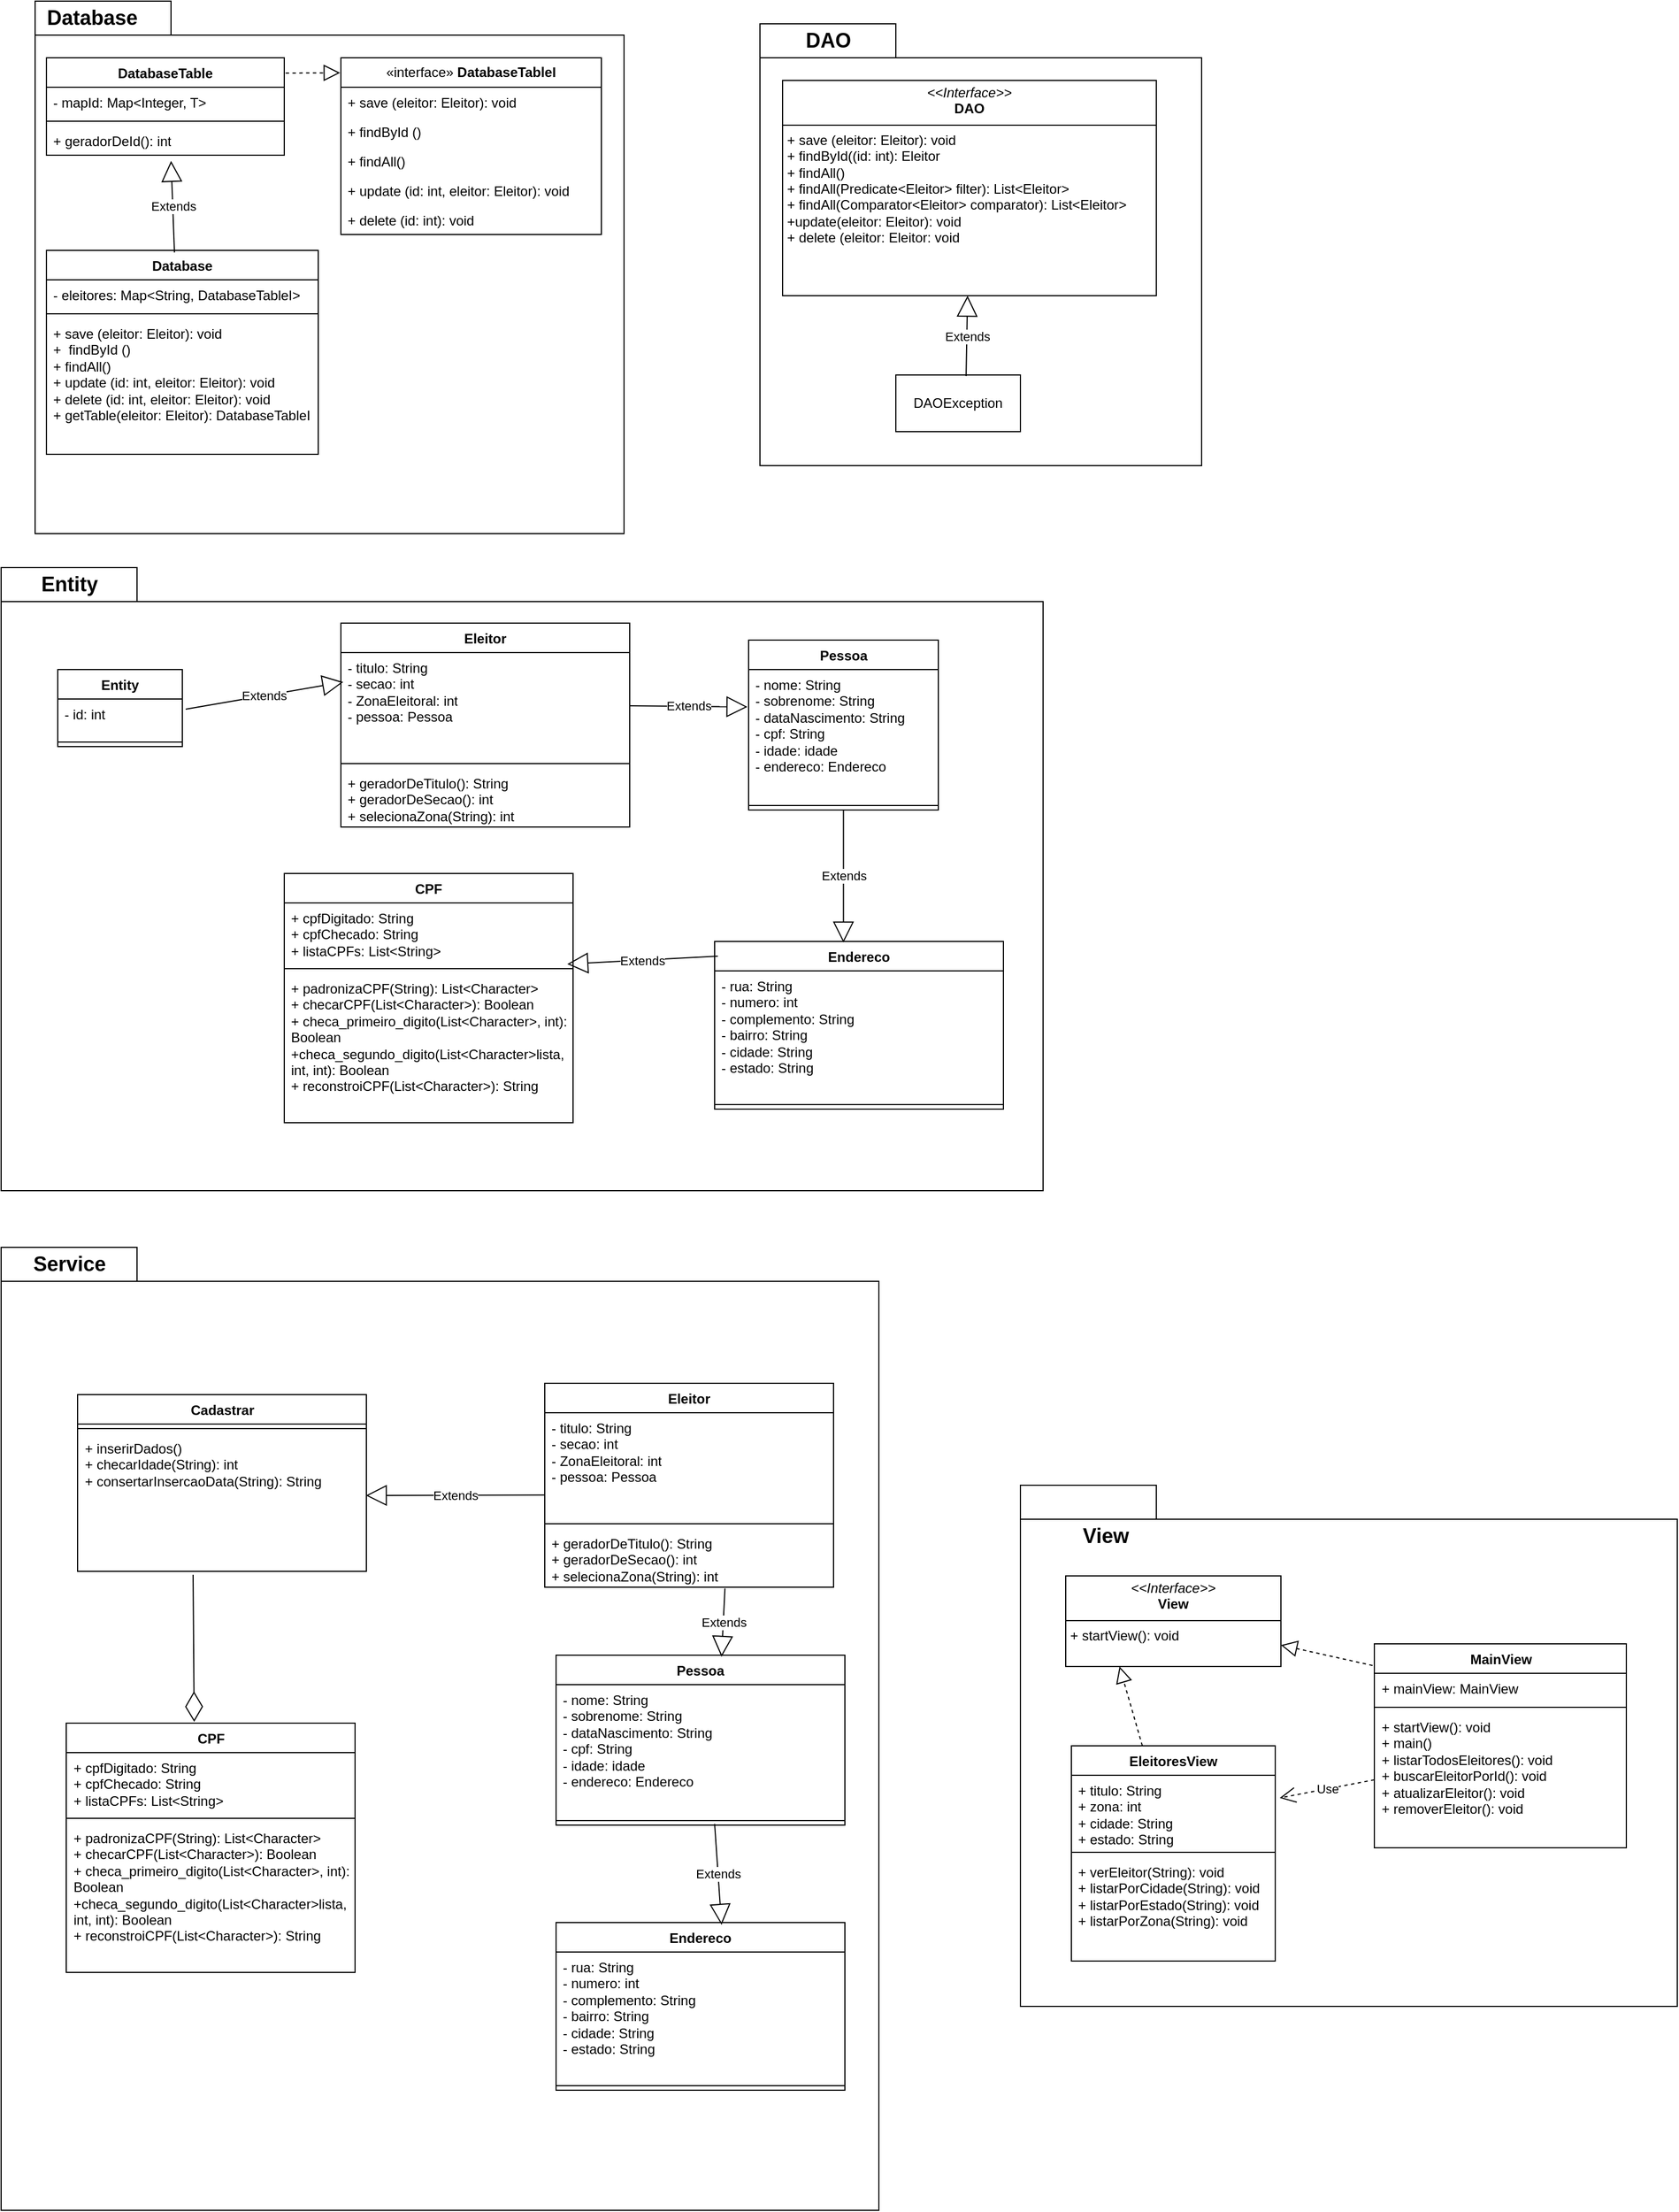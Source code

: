 <mxfile version="24.4.13" type="github">
  <diagram name="Page-1" id="c4acf3e9-155e-7222-9cf6-157b1a14988f">
    <mxGraphModel dx="1034" dy="736" grid="1" gridSize="10" guides="1" tooltips="1" connect="1" arrows="1" fold="1" page="1" pageScale="1" pageWidth="850" pageHeight="1100" background="none" math="0" shadow="0">
      <root>
        <mxCell id="0" />
        <mxCell id="1" parent="0" />
        <mxCell id="8PE0f_rZOpsU0MAKz3tB-1" value="" style="shape=folder;fontStyle=1;spacingTop=10;tabWidth=120;tabHeight=30;tabPosition=left;html=1;whiteSpace=wrap;" parent="1" vertex="1">
          <mxGeometry x="30" y="550" width="920" height="550" as="geometry" />
        </mxCell>
        <mxCell id="8PE0f_rZOpsU0MAKz3tB-5" value="Entity" style="text;align=center;fontStyle=1;verticalAlign=middle;spacingLeft=3;spacingRight=3;strokeColor=none;rotatable=0;points=[[0,0.5],[1,0.5]];portConstraint=eastwest;html=1;fontSize=18;" parent="1" vertex="1">
          <mxGeometry x="30" y="550" width="120" height="30" as="geometry" />
        </mxCell>
        <mxCell id="8PE0f_rZOpsU0MAKz3tB-10" value="Entity" style="swimlane;fontStyle=1;align=center;verticalAlign=top;childLayout=stackLayout;horizontal=1;startSize=26;horizontalStack=0;resizeParent=1;resizeParentMax=0;resizeLast=0;collapsible=1;marginBottom=0;whiteSpace=wrap;html=1;" parent="1" vertex="1">
          <mxGeometry x="80" y="640" width="110" height="68" as="geometry">
            <mxRectangle x="50" y="70" width="70" height="30" as="alternateBounds" />
          </mxGeometry>
        </mxCell>
        <mxCell id="8PE0f_rZOpsU0MAKz3tB-11" value="&lt;div&gt;- id: int&lt;/div&gt;" style="text;strokeColor=none;fillColor=none;align=left;verticalAlign=top;spacingLeft=4;spacingRight=4;overflow=hidden;rotatable=0;points=[[0,0.5],[1,0.5]];portConstraint=eastwest;whiteSpace=wrap;html=1;" parent="8PE0f_rZOpsU0MAKz3tB-10" vertex="1">
          <mxGeometry y="26" width="110" height="34" as="geometry" />
        </mxCell>
        <mxCell id="8PE0f_rZOpsU0MAKz3tB-12" value="" style="line;strokeWidth=1;fillColor=none;align=left;verticalAlign=middle;spacingTop=-1;spacingLeft=3;spacingRight=3;rotatable=0;labelPosition=right;points=[];portConstraint=eastwest;strokeColor=inherit;" parent="8PE0f_rZOpsU0MAKz3tB-10" vertex="1">
          <mxGeometry y="60" width="110" height="8" as="geometry" />
        </mxCell>
        <mxCell id="8PE0f_rZOpsU0MAKz3tB-34" style="edgeStyle=orthogonalEdgeStyle;rounded=0;orthogonalLoop=1;jettySize=auto;html=1;exitX=1;exitY=0.5;exitDx=0;exitDy=0;" parent="8PE0f_rZOpsU0MAKz3tB-10" source="8PE0f_rZOpsU0MAKz3tB-11" target="8PE0f_rZOpsU0MAKz3tB-11" edge="1">
          <mxGeometry relative="1" as="geometry" />
        </mxCell>
        <mxCell id="8PE0f_rZOpsU0MAKz3tB-37" value="" style="shape=folder;fontStyle=1;spacingTop=10;tabWidth=120;tabHeight=30;tabPosition=left;html=1;whiteSpace=wrap;" parent="1" vertex="1">
          <mxGeometry x="60" y="50" width="520" height="470" as="geometry" />
        </mxCell>
        <mxCell id="8PE0f_rZOpsU0MAKz3tB-38" value="Database" style="text;align=center;fontStyle=1;verticalAlign=middle;spacingLeft=3;spacingRight=3;strokeColor=none;rotatable=0;points=[[0,0.5],[1,0.5]];portConstraint=eastwest;html=1;fontSize=18;" parent="1" vertex="1">
          <mxGeometry x="50" y="50" width="120" height="30" as="geometry" />
        </mxCell>
        <mxCell id="8PE0f_rZOpsU0MAKz3tB-48" value="«interface»&amp;nbsp;&lt;b&gt;DatabaseTableI&lt;/b&gt;" style="swimlane;fontStyle=0;childLayout=stackLayout;horizontal=1;startSize=26;fillColor=none;horizontalStack=0;resizeParent=1;resizeParentMax=0;resizeLast=0;collapsible=1;marginBottom=0;whiteSpace=wrap;html=1;" parent="1" vertex="1">
          <mxGeometry x="330" y="100" width="230" height="156" as="geometry" />
        </mxCell>
        <mxCell id="8PE0f_rZOpsU0MAKz3tB-49" value="+ save (eleitor: Eleitor): void&amp;nbsp;" style="text;strokeColor=none;fillColor=none;align=left;verticalAlign=top;spacingLeft=4;spacingRight=4;overflow=hidden;rotatable=0;points=[[0,0.5],[1,0.5]];portConstraint=eastwest;whiteSpace=wrap;html=1;" parent="8PE0f_rZOpsU0MAKz3tB-48" vertex="1">
          <mxGeometry y="26" width="230" height="26" as="geometry" />
        </mxCell>
        <mxCell id="8PE0f_rZOpsU0MAKz3tB-50" value="+ findById ()" style="text;strokeColor=none;fillColor=none;align=left;verticalAlign=top;spacingLeft=4;spacingRight=4;overflow=hidden;rotatable=0;points=[[0,0.5],[1,0.5]];portConstraint=eastwest;whiteSpace=wrap;html=1;" parent="8PE0f_rZOpsU0MAKz3tB-48" vertex="1">
          <mxGeometry y="52" width="230" height="26" as="geometry" />
        </mxCell>
        <mxCell id="8PE0f_rZOpsU0MAKz3tB-51" value="+ findAll()" style="text;strokeColor=none;fillColor=none;align=left;verticalAlign=top;spacingLeft=4;spacingRight=4;overflow=hidden;rotatable=0;points=[[0,0.5],[1,0.5]];portConstraint=eastwest;whiteSpace=wrap;html=1;" parent="8PE0f_rZOpsU0MAKz3tB-48" vertex="1">
          <mxGeometry y="78" width="230" height="26" as="geometry" />
        </mxCell>
        <mxCell id="8PE0f_rZOpsU0MAKz3tB-52" value="+ update (id: int, eleitor: Eleitor): void" style="text;strokeColor=none;fillColor=none;align=left;verticalAlign=top;spacingLeft=4;spacingRight=4;overflow=hidden;rotatable=0;points=[[0,0.5],[1,0.5]];portConstraint=eastwest;whiteSpace=wrap;html=1;" parent="8PE0f_rZOpsU0MAKz3tB-48" vertex="1">
          <mxGeometry y="104" width="230" height="26" as="geometry" />
        </mxCell>
        <mxCell id="8PE0f_rZOpsU0MAKz3tB-53" value="+ delete (id: int): void" style="text;strokeColor=none;fillColor=none;align=left;verticalAlign=top;spacingLeft=4;spacingRight=4;overflow=hidden;rotatable=0;points=[[0,0.5],[1,0.5]];portConstraint=eastwest;whiteSpace=wrap;html=1;" parent="8PE0f_rZOpsU0MAKz3tB-48" vertex="1">
          <mxGeometry y="130" width="230" height="26" as="geometry" />
        </mxCell>
        <mxCell id="xp5hAYhYeYCrnmnaeZw4-1" value="DatabaseTable" style="swimlane;fontStyle=1;align=center;verticalAlign=top;childLayout=stackLayout;horizontal=1;startSize=26;horizontalStack=0;resizeParent=1;resizeParentMax=0;resizeLast=0;collapsible=1;marginBottom=0;whiteSpace=wrap;html=1;" parent="1" vertex="1">
          <mxGeometry x="70" y="100" width="210" height="86" as="geometry" />
        </mxCell>
        <mxCell id="xp5hAYhYeYCrnmnaeZw4-2" value="- mapId: Map&amp;lt;Integer, T&amp;gt;" style="text;strokeColor=none;fillColor=none;align=left;verticalAlign=top;spacingLeft=4;spacingRight=4;overflow=hidden;rotatable=0;points=[[0,0.5],[1,0.5]];portConstraint=eastwest;whiteSpace=wrap;html=1;" parent="xp5hAYhYeYCrnmnaeZw4-1" vertex="1">
          <mxGeometry y="26" width="210" height="26" as="geometry" />
        </mxCell>
        <mxCell id="xp5hAYhYeYCrnmnaeZw4-3" value="" style="line;strokeWidth=1;fillColor=none;align=left;verticalAlign=middle;spacingTop=-1;spacingLeft=3;spacingRight=3;rotatable=0;labelPosition=right;points=[];portConstraint=eastwest;strokeColor=inherit;" parent="xp5hAYhYeYCrnmnaeZw4-1" vertex="1">
          <mxGeometry y="52" width="210" height="8" as="geometry" />
        </mxCell>
        <mxCell id="xp5hAYhYeYCrnmnaeZw4-4" value="+ geradorDeId(): int" style="text;strokeColor=none;fillColor=none;align=left;verticalAlign=top;spacingLeft=4;spacingRight=4;overflow=hidden;rotatable=0;points=[[0,0.5],[1,0.5]];portConstraint=eastwest;whiteSpace=wrap;html=1;" parent="xp5hAYhYeYCrnmnaeZw4-1" vertex="1">
          <mxGeometry y="60" width="210" height="26" as="geometry" />
        </mxCell>
        <mxCell id="xp5hAYhYeYCrnmnaeZw4-5" value="" style="endArrow=block;dashed=1;endFill=0;endSize=12;html=1;rounded=0;exitX=1.006;exitY=0.157;exitDx=0;exitDy=0;exitPerimeter=0;entryX=-0.003;entryY=0.085;entryDx=0;entryDy=0;entryPerimeter=0;" parent="1" source="xp5hAYhYeYCrnmnaeZw4-1" target="8PE0f_rZOpsU0MAKz3tB-48" edge="1">
          <mxGeometry width="160" relative="1" as="geometry">
            <mxPoint x="278" y="114" as="sourcePoint" />
            <mxPoint x="320" y="370" as="targetPoint" />
          </mxGeometry>
        </mxCell>
        <mxCell id="xp5hAYhYeYCrnmnaeZw4-10" value="Database" style="swimlane;fontStyle=1;align=center;verticalAlign=top;childLayout=stackLayout;horizontal=1;startSize=26;horizontalStack=0;resizeParent=1;resizeParentMax=0;resizeLast=0;collapsible=1;marginBottom=0;whiteSpace=wrap;html=1;" parent="1" vertex="1">
          <mxGeometry x="70" y="270" width="240" height="180" as="geometry" />
        </mxCell>
        <mxCell id="xp5hAYhYeYCrnmnaeZw4-11" value="- eleitores: Map&amp;lt;String, DatabaseTableI&amp;gt;" style="text;strokeColor=none;fillColor=none;align=left;verticalAlign=top;spacingLeft=4;spacingRight=4;overflow=hidden;rotatable=0;points=[[0,0.5],[1,0.5]];portConstraint=eastwest;whiteSpace=wrap;html=1;" parent="xp5hAYhYeYCrnmnaeZw4-10" vertex="1">
          <mxGeometry y="26" width="240" height="26" as="geometry" />
        </mxCell>
        <mxCell id="xp5hAYhYeYCrnmnaeZw4-12" value="" style="line;strokeWidth=1;fillColor=none;align=left;verticalAlign=middle;spacingTop=-1;spacingLeft=3;spacingRight=3;rotatable=0;labelPosition=right;points=[];portConstraint=eastwest;strokeColor=inherit;" parent="xp5hAYhYeYCrnmnaeZw4-10" vertex="1">
          <mxGeometry y="52" width="240" height="8" as="geometry" />
        </mxCell>
        <mxCell id="xp5hAYhYeYCrnmnaeZw4-13" value="+ save (eleitor: Eleitor): void&lt;div&gt;+&amp;nbsp;&lt;span style=&quot;background-color: initial;&quot;&gt;&amp;nbsp;findById ()&lt;/span&gt;&lt;/div&gt;&lt;div&gt;&lt;span style=&quot;background-color: initial;&quot;&gt;+ findAll()&lt;/span&gt;&lt;br&gt;&lt;/div&gt;&lt;div&gt;&lt;span style=&quot;background-color: initial;&quot;&gt;+ update &lt;/span&gt;&lt;span style=&quot;background-color: initial;&quot;&gt;(id: int, eleitor: Eleitor): void&lt;/span&gt;&lt;br&gt;&lt;/div&gt;&lt;div&gt;&lt;span style=&quot;background-color: initial;&quot;&gt;+&lt;/span&gt;&lt;span style=&quot;background-color: initial;&quot;&gt;&amp;nbsp;delete (&lt;/span&gt;&lt;span style=&quot;background-color: initial;&quot;&gt;id: int, eleitor: Eleitor&lt;/span&gt;&lt;span style=&quot;background-color: initial;&quot;&gt;): void&lt;/span&gt;&lt;br&gt;&lt;/div&gt;&lt;div&gt;&lt;span style=&quot;background-color: initial;&quot;&gt;+ getTable(eleitor: Eleitor): DatabaseTableI&lt;/span&gt;&lt;br&gt;&lt;/div&gt;" style="text;strokeColor=none;fillColor=none;align=left;verticalAlign=top;spacingLeft=4;spacingRight=4;overflow=hidden;rotatable=0;points=[[0,0.5],[1,0.5]];portConstraint=eastwest;whiteSpace=wrap;html=1;" parent="xp5hAYhYeYCrnmnaeZw4-10" vertex="1">
          <mxGeometry y="60" width="240" height="120" as="geometry" />
        </mxCell>
        <mxCell id="xp5hAYhYeYCrnmnaeZw4-15" value="Extends" style="endArrow=block;endSize=16;endFill=0;html=1;rounded=0;exitX=0.471;exitY=0.01;exitDx=0;exitDy=0;entryX=0.524;entryY=1.192;entryDx=0;entryDy=0;exitPerimeter=0;entryPerimeter=0;" parent="1" source="xp5hAYhYeYCrnmnaeZw4-10" target="xp5hAYhYeYCrnmnaeZw4-4" edge="1">
          <mxGeometry width="160" relative="1" as="geometry">
            <mxPoint x="189.5" y="258" as="sourcePoint" />
            <mxPoint x="189.5" y="186" as="targetPoint" />
          </mxGeometry>
        </mxCell>
        <mxCell id="xp5hAYhYeYCrnmnaeZw4-16" value="" style="shape=folder;fontStyle=1;spacingTop=10;tabWidth=120;tabHeight=30;tabPosition=left;html=1;whiteSpace=wrap;" parent="1" vertex="1">
          <mxGeometry x="700" y="70" width="390" height="390" as="geometry" />
        </mxCell>
        <mxCell id="xp5hAYhYeYCrnmnaeZw4-17" value="DAO" style="text;align=center;fontStyle=1;verticalAlign=middle;spacingLeft=3;spacingRight=3;strokeColor=none;rotatable=0;points=[[0,0.5],[1,0.5]];portConstraint=eastwest;html=1;fontSize=18;" parent="1" vertex="1">
          <mxGeometry x="700" y="70" width="120" height="30" as="geometry" />
        </mxCell>
        <mxCell id="xp5hAYhYeYCrnmnaeZw4-22" value="&lt;p style=&quot;margin:0px;margin-top:4px;text-align:center;&quot;&gt;&lt;i&gt;&amp;lt;&amp;lt;Interface&amp;gt;&amp;gt;&lt;/i&gt;&lt;br&gt;&lt;b&gt;DAO&lt;/b&gt;&lt;/p&gt;&lt;hr size=&quot;1&quot; style=&quot;border-style:solid;&quot;&gt;&lt;p style=&quot;margin:0px;margin-left:4px;&quot;&gt;+ save (eleitor: Eleitor): void&lt;/p&gt;&lt;p style=&quot;margin:0px;margin-left:4px;&quot;&gt;+ findById((id: int): Eleitor&lt;/p&gt;&lt;p style=&quot;margin:0px;margin-left:4px;&quot;&gt;&lt;span style=&quot;background-color: initial;&quot;&gt;+ findAll()&lt;/span&gt;&lt;br&gt;&lt;/p&gt;&lt;p style=&quot;margin:0px;margin-left:4px;&quot;&gt;&lt;span style=&quot;background-color: initial;&quot;&gt;+ findAll(Predicate&amp;lt;Eleitor&amp;gt; filter): List&amp;lt;Eleitor&amp;gt;&lt;/span&gt;&lt;/p&gt;&lt;p style=&quot;margin: 0px 0px 0px 4px;&quot;&gt;+ findAll(Comparator&amp;lt;Eleitor&amp;gt; comparator): List&amp;lt;Eleitor&amp;gt;&lt;br&gt;&lt;/p&gt;&lt;p style=&quot;margin: 0px 0px 0px 4px;&quot;&gt;&lt;span style=&quot;background-color: initial;&quot;&gt;+update(eleitor: Eleitor): void&lt;/span&gt;&lt;br&gt;&lt;/p&gt;&lt;p style=&quot;margin:0px;margin-left:4px;&quot;&gt;&lt;span style=&quot;background-color: initial;&quot;&gt;+ delete (eleitor: Eleitor: void&lt;/span&gt;&lt;br&gt;&lt;/p&gt;" style="verticalAlign=top;align=left;overflow=fill;html=1;whiteSpace=wrap;" parent="1" vertex="1">
          <mxGeometry x="720" y="120" width="330" height="190" as="geometry" />
        </mxCell>
        <mxCell id="xp5hAYhYeYCrnmnaeZw4-23" value="DAOException" style="html=1;whiteSpace=wrap;" parent="1" vertex="1">
          <mxGeometry x="820" y="380" width="110" height="50" as="geometry" />
        </mxCell>
        <mxCell id="xp5hAYhYeYCrnmnaeZw4-24" value="Extends" style="endArrow=block;endSize=16;endFill=0;html=1;rounded=0;exitX=0.564;exitY=0.02;exitDx=0;exitDy=0;exitPerimeter=0;" parent="1" source="xp5hAYhYeYCrnmnaeZw4-23" target="xp5hAYhYeYCrnmnaeZw4-22" edge="1">
          <mxGeometry width="160" relative="1" as="geometry">
            <mxPoint x="1020" y="290" as="sourcePoint" />
            <mxPoint x="1180" y="290" as="targetPoint" />
          </mxGeometry>
        </mxCell>
        <mxCell id="xp5hAYhYeYCrnmnaeZw4-25" value="" style="shape=folder;fontStyle=1;spacingTop=10;tabWidth=120;tabHeight=30;tabPosition=left;html=1;whiteSpace=wrap;" parent="1" vertex="1">
          <mxGeometry x="930" y="1360" width="580" height="460" as="geometry" />
        </mxCell>
        <mxCell id="xp5hAYhYeYCrnmnaeZw4-26" value="View" style="text;align=center;fontStyle=1;verticalAlign=middle;spacingLeft=3;spacingRight=3;strokeColor=none;rotatable=0;points=[[0,0.5],[1,0.5]];portConstraint=eastwest;html=1;fontSize=18;" parent="1" vertex="1">
          <mxGeometry x="945" y="1390" width="120" height="30" as="geometry" />
        </mxCell>
        <mxCell id="xp5hAYhYeYCrnmnaeZw4-30" value="&lt;p style=&quot;margin:0px;margin-top:4px;text-align:center;&quot;&gt;&lt;i&gt;&amp;lt;&amp;lt;Interface&amp;gt;&amp;gt;&lt;/i&gt;&lt;br&gt;&lt;b&gt;View&lt;/b&gt;&lt;/p&gt;&lt;hr size=&quot;1&quot; style=&quot;border-style:solid;&quot;&gt;&lt;p style=&quot;margin:0px;margin-left:4px;&quot;&gt;+ startView(): void&lt;br&gt;&lt;br&gt;&lt;/p&gt;" style="verticalAlign=top;align=left;overflow=fill;html=1;whiteSpace=wrap;" parent="1" vertex="1">
          <mxGeometry x="970" y="1440" width="190" height="80" as="geometry" />
        </mxCell>
        <mxCell id="xp5hAYhYeYCrnmnaeZw4-31" value="MainView" style="swimlane;fontStyle=1;align=center;verticalAlign=top;childLayout=stackLayout;horizontal=1;startSize=26;horizontalStack=0;resizeParent=1;resizeParentMax=0;resizeLast=0;collapsible=1;marginBottom=0;whiteSpace=wrap;html=1;" parent="1" vertex="1">
          <mxGeometry x="1242.5" y="1500" width="222.5" height="180" as="geometry" />
        </mxCell>
        <mxCell id="xp5hAYhYeYCrnmnaeZw4-32" value="+ mainView: MainView" style="text;strokeColor=none;fillColor=none;align=left;verticalAlign=top;spacingLeft=4;spacingRight=4;overflow=hidden;rotatable=0;points=[[0,0.5],[1,0.5]];portConstraint=eastwest;whiteSpace=wrap;html=1;" parent="xp5hAYhYeYCrnmnaeZw4-31" vertex="1">
          <mxGeometry y="26" width="222.5" height="26" as="geometry" />
        </mxCell>
        <mxCell id="xp5hAYhYeYCrnmnaeZw4-33" value="" style="line;strokeWidth=1;fillColor=none;align=left;verticalAlign=middle;spacingTop=-1;spacingLeft=3;spacingRight=3;rotatable=0;labelPosition=right;points=[];portConstraint=eastwest;strokeColor=inherit;" parent="xp5hAYhYeYCrnmnaeZw4-31" vertex="1">
          <mxGeometry y="52" width="222.5" height="8" as="geometry" />
        </mxCell>
        <mxCell id="xp5hAYhYeYCrnmnaeZw4-34" value="+ startView(): void&lt;div&gt;+ main()&lt;/div&gt;&lt;div&gt;+&amp;nbsp;listarTodosEleitores(): void&lt;/div&gt;&lt;div&gt;+&amp;nbsp;buscarEleitorPorId(): void&lt;/div&gt;&lt;div&gt;+&amp;nbsp;atualizarEleitor(): void&lt;/div&gt;&lt;div&gt;+&amp;nbsp;removerEleitor(): void&lt;/div&gt;&lt;div&gt;&lt;br&gt;&lt;/div&gt;" style="text;strokeColor=none;fillColor=none;align=left;verticalAlign=top;spacingLeft=4;spacingRight=4;overflow=hidden;rotatable=0;points=[[0,0.5],[1,0.5]];portConstraint=eastwest;whiteSpace=wrap;html=1;" parent="xp5hAYhYeYCrnmnaeZw4-31" vertex="1">
          <mxGeometry y="60" width="222.5" height="120" as="geometry" />
        </mxCell>
        <mxCell id="xp5hAYhYeYCrnmnaeZw4-35" value="" style="endArrow=block;dashed=1;endFill=0;endSize=12;html=1;rounded=0;exitX=-0.007;exitY=0.106;exitDx=0;exitDy=0;exitPerimeter=0;" parent="1" source="xp5hAYhYeYCrnmnaeZw4-31" target="xp5hAYhYeYCrnmnaeZw4-30" edge="1">
          <mxGeometry width="160" relative="1" as="geometry">
            <mxPoint x="1250" y="1610" as="sourcePoint" />
            <mxPoint x="1410" y="1610" as="targetPoint" />
          </mxGeometry>
        </mxCell>
        <mxCell id="xp5hAYhYeYCrnmnaeZw4-36" value="EleitoresView" style="swimlane;fontStyle=1;align=center;verticalAlign=top;childLayout=stackLayout;horizontal=1;startSize=26;horizontalStack=0;resizeParent=1;resizeParentMax=0;resizeLast=0;collapsible=1;marginBottom=0;whiteSpace=wrap;html=1;" parent="1" vertex="1">
          <mxGeometry x="975" y="1590" width="180" height="190" as="geometry" />
        </mxCell>
        <mxCell id="xp5hAYhYeYCrnmnaeZw4-37" value="&lt;div&gt;+ titulo: String&lt;/div&gt;+ zona: int&lt;div&gt;+ cidade: String&lt;/div&gt;&lt;div&gt;+ estado: String&lt;/div&gt;" style="text;strokeColor=none;fillColor=none;align=left;verticalAlign=top;spacingLeft=4;spacingRight=4;overflow=hidden;rotatable=0;points=[[0,0.5],[1,0.5]];portConstraint=eastwest;whiteSpace=wrap;html=1;" parent="xp5hAYhYeYCrnmnaeZw4-36" vertex="1">
          <mxGeometry y="26" width="180" height="64" as="geometry" />
        </mxCell>
        <mxCell id="xp5hAYhYeYCrnmnaeZw4-38" value="" style="line;strokeWidth=1;fillColor=none;align=left;verticalAlign=middle;spacingTop=-1;spacingLeft=3;spacingRight=3;rotatable=0;labelPosition=right;points=[];portConstraint=eastwest;strokeColor=inherit;" parent="xp5hAYhYeYCrnmnaeZw4-36" vertex="1">
          <mxGeometry y="90" width="180" height="8" as="geometry" />
        </mxCell>
        <mxCell id="xp5hAYhYeYCrnmnaeZw4-39" value="+ verEleitor(String): void&lt;div&gt;+ listarPorCidade&lt;span style=&quot;background-color: initial;&quot;&gt;(String): void&lt;/span&gt;&lt;/div&gt;&lt;div&gt;&lt;span style=&quot;background-color: initial;&quot;&gt;+ listarPorEstado&lt;/span&gt;&lt;span style=&quot;background-color: initial;&quot;&gt;(String): void&lt;/span&gt;&lt;/div&gt;&lt;div&gt;+ listarPorZona&lt;span style=&quot;background-color: initial;&quot;&gt;(String): void&lt;/span&gt;&lt;/div&gt;" style="text;strokeColor=none;fillColor=none;align=left;verticalAlign=top;spacingLeft=4;spacingRight=4;overflow=hidden;rotatable=0;points=[[0,0.5],[1,0.5]];portConstraint=eastwest;whiteSpace=wrap;html=1;" parent="xp5hAYhYeYCrnmnaeZw4-36" vertex="1">
          <mxGeometry y="98" width="180" height="92" as="geometry" />
        </mxCell>
        <mxCell id="xp5hAYhYeYCrnmnaeZw4-40" value="" style="endArrow=block;dashed=1;endFill=0;endSize=12;html=1;rounded=0;entryX=0.25;entryY=1;entryDx=0;entryDy=0;" parent="1" source="xp5hAYhYeYCrnmnaeZw4-36" target="xp5hAYhYeYCrnmnaeZw4-30" edge="1">
          <mxGeometry width="160" relative="1" as="geometry">
            <mxPoint x="1161" y="1577" as="sourcePoint" />
            <mxPoint x="1160" y="1530" as="targetPoint" />
          </mxGeometry>
        </mxCell>
        <mxCell id="T5ZtFqDNl6Q1SGfDSeOU-1" value="" style="shape=folder;fontStyle=1;spacingTop=10;tabWidth=120;tabHeight=30;tabPosition=left;html=1;whiteSpace=wrap;" parent="1" vertex="1">
          <mxGeometry x="30" y="1150" width="775" height="850" as="geometry" />
        </mxCell>
        <mxCell id="T5ZtFqDNl6Q1SGfDSeOU-2" value="Service" style="text;align=center;fontStyle=1;verticalAlign=middle;spacingLeft=3;spacingRight=3;strokeColor=none;rotatable=0;points=[[0,0.5],[1,0.5]];portConstraint=eastwest;html=1;fontSize=18;" parent="1" vertex="1">
          <mxGeometry x="30" y="1150" width="120" height="30" as="geometry" />
        </mxCell>
        <mxCell id="T5ZtFqDNl6Q1SGfDSeOU-4" value="CPF" style="swimlane;fontStyle=1;align=center;verticalAlign=top;childLayout=stackLayout;horizontal=1;startSize=26;horizontalStack=0;resizeParent=1;resizeParentMax=0;resizeLast=0;collapsible=1;marginBottom=0;whiteSpace=wrap;html=1;" parent="1" vertex="1">
          <mxGeometry x="87.5" y="1570" width="255" height="220" as="geometry" />
        </mxCell>
        <mxCell id="T5ZtFqDNl6Q1SGfDSeOU-5" value="+ cpfDigitado: String&lt;div&gt;+ cpfChecado: String&lt;/div&gt;&lt;div&gt;+ listaCPFs: List&amp;lt;String&amp;gt;&lt;/div&gt;" style="text;strokeColor=none;fillColor=none;align=left;verticalAlign=top;spacingLeft=4;spacingRight=4;overflow=hidden;rotatable=0;points=[[0,0.5],[1,0.5]];portConstraint=eastwest;whiteSpace=wrap;html=1;" parent="T5ZtFqDNl6Q1SGfDSeOU-4" vertex="1">
          <mxGeometry y="26" width="255" height="54" as="geometry" />
        </mxCell>
        <mxCell id="T5ZtFqDNl6Q1SGfDSeOU-6" value="" style="line;strokeWidth=1;fillColor=none;align=left;verticalAlign=middle;spacingTop=-1;spacingLeft=3;spacingRight=3;rotatable=0;labelPosition=right;points=[];portConstraint=eastwest;strokeColor=inherit;" parent="T5ZtFqDNl6Q1SGfDSeOU-4" vertex="1">
          <mxGeometry y="80" width="255" height="8" as="geometry" />
        </mxCell>
        <mxCell id="T5ZtFqDNl6Q1SGfDSeOU-7" value="+ padronizaCPF(String): List&amp;lt;Character&amp;gt;&lt;div&gt;+&amp;nbsp;checarCPF(List&amp;lt;Character&amp;gt;): Boolean&lt;br&gt;&lt;/div&gt;&lt;div&gt;+&amp;nbsp;checa_primeiro_digito(List&amp;lt;Character&amp;gt;, int): Boolean&lt;/div&gt;&lt;div&gt;+checa_segundo_digito(List&amp;lt;Character&amp;gt;lista, int, int): Boolean&lt;/div&gt;&lt;div&gt;+&amp;nbsp;reconstroiCPF(List&amp;lt;Character&amp;gt;): String&lt;/div&gt;&lt;div&gt;&lt;br&gt;&lt;/div&gt;" style="text;strokeColor=none;fillColor=none;align=left;verticalAlign=top;spacingLeft=4;spacingRight=4;overflow=hidden;rotatable=0;points=[[0,0.5],[1,0.5]];portConstraint=eastwest;whiteSpace=wrap;html=1;" parent="T5ZtFqDNl6Q1SGfDSeOU-4" vertex="1">
          <mxGeometry y="88" width="255" height="132" as="geometry" />
        </mxCell>
        <mxCell id="T5ZtFqDNl6Q1SGfDSeOU-18" value="Eleitor" style="swimlane;fontStyle=1;align=center;verticalAlign=top;childLayout=stackLayout;horizontal=1;startSize=26;horizontalStack=0;resizeParent=1;resizeParentMax=0;resizeLast=0;collapsible=1;marginBottom=0;whiteSpace=wrap;html=1;" parent="1" vertex="1">
          <mxGeometry x="510" y="1270" width="255" height="180" as="geometry" />
        </mxCell>
        <mxCell id="T5ZtFqDNl6Q1SGfDSeOU-19" value="- titulo: String&lt;div&gt;- secao: int&lt;div&gt;&lt;div&gt;- ZonaEleitoral: int&lt;br&gt;&lt;/div&gt;&lt;/div&gt;&lt;/div&gt;&lt;div&gt;- pessoa: Pessoa&lt;/div&gt;" style="text;strokeColor=none;fillColor=none;align=left;verticalAlign=top;spacingLeft=4;spacingRight=4;overflow=hidden;rotatable=0;points=[[0,0.5],[1,0.5]];portConstraint=eastwest;whiteSpace=wrap;html=1;" parent="T5ZtFqDNl6Q1SGfDSeOU-18" vertex="1">
          <mxGeometry y="26" width="255" height="94" as="geometry" />
        </mxCell>
        <mxCell id="T5ZtFqDNl6Q1SGfDSeOU-20" value="" style="line;strokeWidth=1;fillColor=none;align=left;verticalAlign=middle;spacingTop=-1;spacingLeft=3;spacingRight=3;rotatable=0;labelPosition=right;points=[];portConstraint=eastwest;strokeColor=inherit;" parent="T5ZtFqDNl6Q1SGfDSeOU-18" vertex="1">
          <mxGeometry y="120" width="255" height="8" as="geometry" />
        </mxCell>
        <mxCell id="T5ZtFqDNl6Q1SGfDSeOU-21" value="&lt;div&gt;+ geradorDeTitulo(): String&lt;/div&gt;&lt;div&gt;+&amp;nbsp;&lt;span style=&quot;background-color: initial;&quot;&gt;geradorDeSecao(): int&lt;/span&gt;&lt;/div&gt;&lt;div&gt;+ selecionaZona(String): int&lt;br&gt;&lt;/div&gt;" style="text;strokeColor=none;fillColor=none;align=left;verticalAlign=top;spacingLeft=4;spacingRight=4;overflow=hidden;rotatable=0;points=[[0,0.5],[1,0.5]];portConstraint=eastwest;whiteSpace=wrap;html=1;" parent="T5ZtFqDNl6Q1SGfDSeOU-18" vertex="1">
          <mxGeometry y="128" width="255" height="52" as="geometry" />
        </mxCell>
        <mxCell id="MIN8zGFxYryj7YsZTtFE-3" value="Use" style="endArrow=open;endSize=12;dashed=1;html=1;rounded=0;entryX=1.022;entryY=0.313;entryDx=0;entryDy=0;entryPerimeter=0;exitX=0;exitY=0.5;exitDx=0;exitDy=0;" parent="1" source="xp5hAYhYeYCrnmnaeZw4-34" target="xp5hAYhYeYCrnmnaeZw4-37" edge="1">
          <mxGeometry width="160" relative="1" as="geometry">
            <mxPoint x="1370" y="1750" as="sourcePoint" />
            <mxPoint x="1210" y="1750" as="targetPoint" />
          </mxGeometry>
        </mxCell>
        <mxCell id="MIN8zGFxYryj7YsZTtFE-11" value="Cadastrar" style="swimlane;fontStyle=1;align=center;verticalAlign=top;childLayout=stackLayout;horizontal=1;startSize=26;horizontalStack=0;resizeParent=1;resizeParentMax=0;resizeLast=0;collapsible=1;marginBottom=0;whiteSpace=wrap;html=1;" parent="1" vertex="1">
          <mxGeometry x="97.5" y="1280" width="255" height="156" as="geometry" />
        </mxCell>
        <mxCell id="MIN8zGFxYryj7YsZTtFE-13" value="" style="line;strokeWidth=1;fillColor=none;align=left;verticalAlign=middle;spacingTop=-1;spacingLeft=3;spacingRight=3;rotatable=0;labelPosition=right;points=[];portConstraint=eastwest;strokeColor=inherit;" parent="MIN8zGFxYryj7YsZTtFE-11" vertex="1">
          <mxGeometry y="26" width="255" height="8" as="geometry" />
        </mxCell>
        <mxCell id="MIN8zGFxYryj7YsZTtFE-14" value="&lt;div&gt;+ inserirDados()&lt;/div&gt;&lt;div&gt;+ checarIdade(String): int&lt;/div&gt;&lt;div&gt;+&amp;nbsp;consertarInsercaoData(String): String&lt;/div&gt;" style="text;strokeColor=none;fillColor=none;align=left;verticalAlign=top;spacingLeft=4;spacingRight=4;overflow=hidden;rotatable=0;points=[[0,0.5],[1,0.5]];portConstraint=eastwest;whiteSpace=wrap;html=1;" parent="MIN8zGFxYryj7YsZTtFE-11" vertex="1">
          <mxGeometry y="34" width="255" height="122" as="geometry" />
        </mxCell>
        <mxCell id="7X7O8OON5o2d0cyo7m7o-1" value="Endereco" style="swimlane;fontStyle=1;align=center;verticalAlign=top;childLayout=stackLayout;horizontal=1;startSize=26;horizontalStack=0;resizeParent=1;resizeParentMax=0;resizeLast=0;collapsible=1;marginBottom=0;whiteSpace=wrap;html=1;" parent="1" vertex="1">
          <mxGeometry x="520" y="1746" width="255" height="148" as="geometry" />
        </mxCell>
        <mxCell id="7X7O8OON5o2d0cyo7m7o-2" value="&lt;div&gt;- rua: String&lt;/div&gt;&lt;div&gt;- numero: int&lt;/div&gt;&lt;div&gt;- complemento: String&lt;/div&gt;&lt;div&gt;- bairro: String&lt;/div&gt;&lt;div&gt;- cidade: String&lt;/div&gt;&lt;div&gt;- estado: String&lt;/div&gt;" style="text;strokeColor=none;fillColor=none;align=left;verticalAlign=top;spacingLeft=4;spacingRight=4;overflow=hidden;rotatable=0;points=[[0,0.5],[1,0.5]];portConstraint=eastwest;whiteSpace=wrap;html=1;" parent="7X7O8OON5o2d0cyo7m7o-1" vertex="1">
          <mxGeometry y="26" width="255" height="114" as="geometry" />
        </mxCell>
        <mxCell id="7X7O8OON5o2d0cyo7m7o-3" value="" style="line;strokeWidth=1;fillColor=none;align=left;verticalAlign=middle;spacingTop=-1;spacingLeft=3;spacingRight=3;rotatable=0;labelPosition=right;points=[];portConstraint=eastwest;strokeColor=inherit;" parent="7X7O8OON5o2d0cyo7m7o-1" vertex="1">
          <mxGeometry y="140" width="255" height="8" as="geometry" />
        </mxCell>
        <mxCell id="7X7O8OON5o2d0cyo7m7o-7" value="" style="endArrow=diamondThin;endFill=0;endSize=24;html=1;rounded=0;exitX=0.4;exitY=1.025;exitDx=0;exitDy=0;entryX=0.443;entryY=-0.005;entryDx=0;entryDy=0;entryPerimeter=0;exitPerimeter=0;" parent="1" source="MIN8zGFxYryj7YsZTtFE-14" target="T5ZtFqDNl6Q1SGfDSeOU-4" edge="1">
          <mxGeometry width="160" relative="1" as="geometry">
            <mxPoint x="387.5" y="1343" as="sourcePoint" />
            <mxPoint x="389.5" y="1420" as="targetPoint" />
          </mxGeometry>
        </mxCell>
        <mxCell id="miAWMgVy_Lq7nR7-vXda-1" value="Pessoa" style="swimlane;fontStyle=1;align=center;verticalAlign=top;childLayout=stackLayout;horizontal=1;startSize=26;horizontalStack=0;resizeParent=1;resizeParentMax=0;resizeLast=0;collapsible=1;marginBottom=0;whiteSpace=wrap;html=1;" parent="1" vertex="1">
          <mxGeometry x="520" y="1510" width="255" height="150" as="geometry" />
        </mxCell>
        <mxCell id="miAWMgVy_Lq7nR7-vXda-2" value="&lt;div&gt;&lt;div&gt;- nome: String&lt;/div&gt;&lt;div&gt;- sobrenome: String&lt;/div&gt;&lt;div&gt;- dataNascimento: String&lt;/div&gt;&lt;div&gt;- cpf: String&lt;/div&gt;&lt;div&gt;- idade: idade&lt;/div&gt;&lt;div&gt;- endereco: Endereco&lt;/div&gt;&lt;/div&gt;" style="text;strokeColor=none;fillColor=none;align=left;verticalAlign=top;spacingLeft=4;spacingRight=4;overflow=hidden;rotatable=0;points=[[0,0.5],[1,0.5]];portConstraint=eastwest;whiteSpace=wrap;html=1;" parent="miAWMgVy_Lq7nR7-vXda-1" vertex="1">
          <mxGeometry y="26" width="255" height="116" as="geometry" />
        </mxCell>
        <mxCell id="miAWMgVy_Lq7nR7-vXda-3" value="" style="line;strokeWidth=1;fillColor=none;align=left;verticalAlign=middle;spacingTop=-1;spacingLeft=3;spacingRight=3;rotatable=0;labelPosition=right;points=[];portConstraint=eastwest;strokeColor=inherit;" parent="miAWMgVy_Lq7nR7-vXda-1" vertex="1">
          <mxGeometry y="142" width="255" height="8" as="geometry" />
        </mxCell>
        <mxCell id="miAWMgVy_Lq7nR7-vXda-5" value="Extends" style="endArrow=block;endSize=16;endFill=0;html=1;rounded=0;entryX=0.573;entryY=0.014;entryDx=0;entryDy=0;entryPerimeter=0;exitX=0.549;exitY=0.875;exitDx=0;exitDy=0;exitPerimeter=0;" parent="1" source="miAWMgVy_Lq7nR7-vXda-3" target="7X7O8OON5o2d0cyo7m7o-1" edge="1">
          <mxGeometry width="160" relative="1" as="geometry">
            <mxPoint x="668.92" y="1677.976" as="sourcePoint" />
            <mxPoint x="520" y="1710" as="targetPoint" />
          </mxGeometry>
        </mxCell>
        <mxCell id="miAWMgVy_Lq7nR7-vXda-6" value="Extends" style="endArrow=block;endSize=16;endFill=0;html=1;rounded=0;entryX=0.573;entryY=0.01;entryDx=0;entryDy=0;entryPerimeter=0;exitX=0.624;exitY=1.019;exitDx=0;exitDy=0;exitPerimeter=0;" parent="1" source="T5ZtFqDNl6Q1SGfDSeOU-21" target="miAWMgVy_Lq7nR7-vXda-1" edge="1">
          <mxGeometry width="160" relative="1" as="geometry">
            <mxPoint x="679" y="1404" as="sourcePoint" />
            <mxPoint x="676" y="1474" as="targetPoint" />
          </mxGeometry>
        </mxCell>
        <mxCell id="miAWMgVy_Lq7nR7-vXda-7" value="Extends" style="endArrow=block;endSize=16;endFill=0;html=1;rounded=0;exitX=0;exitY=0.773;exitDx=0;exitDy=0;exitPerimeter=0;entryX=0.998;entryY=0.451;entryDx=0;entryDy=0;entryPerimeter=0;" parent="1" source="T5ZtFqDNl6Q1SGfDSeOU-19" target="MIN8zGFxYryj7YsZTtFE-14" edge="1">
          <mxGeometry width="160" relative="1" as="geometry">
            <mxPoint x="470" y="1350" as="sourcePoint" />
            <mxPoint x="310" y="1350" as="targetPoint" />
          </mxGeometry>
        </mxCell>
        <mxCell id="LJyH4a9cb_VZGT525mYc-2" value="Eleitor" style="swimlane;fontStyle=1;align=center;verticalAlign=top;childLayout=stackLayout;horizontal=1;startSize=26;horizontalStack=0;resizeParent=1;resizeParentMax=0;resizeLast=0;collapsible=1;marginBottom=0;whiteSpace=wrap;html=1;" parent="1" vertex="1">
          <mxGeometry x="330" y="599" width="255" height="180" as="geometry" />
        </mxCell>
        <mxCell id="LJyH4a9cb_VZGT525mYc-3" value="- titulo: String&lt;div&gt;- secao: int&lt;div&gt;&lt;div&gt;- ZonaEleitoral: int&lt;br&gt;&lt;/div&gt;&lt;/div&gt;&lt;/div&gt;&lt;div&gt;- pessoa: Pessoa&lt;/div&gt;" style="text;strokeColor=none;fillColor=none;align=left;verticalAlign=top;spacingLeft=4;spacingRight=4;overflow=hidden;rotatable=0;points=[[0,0.5],[1,0.5]];portConstraint=eastwest;whiteSpace=wrap;html=1;" parent="LJyH4a9cb_VZGT525mYc-2" vertex="1">
          <mxGeometry y="26" width="255" height="94" as="geometry" />
        </mxCell>
        <mxCell id="LJyH4a9cb_VZGT525mYc-4" value="" style="line;strokeWidth=1;fillColor=none;align=left;verticalAlign=middle;spacingTop=-1;spacingLeft=3;spacingRight=3;rotatable=0;labelPosition=right;points=[];portConstraint=eastwest;strokeColor=inherit;" parent="LJyH4a9cb_VZGT525mYc-2" vertex="1">
          <mxGeometry y="120" width="255" height="8" as="geometry" />
        </mxCell>
        <mxCell id="LJyH4a9cb_VZGT525mYc-5" value="&lt;div&gt;+ geradorDeTitulo(): String&lt;/div&gt;&lt;div&gt;+&amp;nbsp;&lt;span style=&quot;background-color: initial;&quot;&gt;geradorDeSecao(): int&lt;/span&gt;&lt;/div&gt;&lt;div&gt;+ selecionaZona(String): int&lt;br&gt;&lt;/div&gt;" style="text;strokeColor=none;fillColor=none;align=left;verticalAlign=top;spacingLeft=4;spacingRight=4;overflow=hidden;rotatable=0;points=[[0,0.5],[1,0.5]];portConstraint=eastwest;whiteSpace=wrap;html=1;" parent="LJyH4a9cb_VZGT525mYc-2" vertex="1">
          <mxGeometry y="128" width="255" height="52" as="geometry" />
        </mxCell>
        <mxCell id="LJyH4a9cb_VZGT525mYc-6" value="Pessoa" style="swimlane;fontStyle=1;align=center;verticalAlign=top;childLayout=stackLayout;horizontal=1;startSize=26;horizontalStack=0;resizeParent=1;resizeParentMax=0;resizeLast=0;collapsible=1;marginBottom=0;whiteSpace=wrap;html=1;" parent="1" vertex="1">
          <mxGeometry x="690" y="614" width="167.5" height="150" as="geometry" />
        </mxCell>
        <mxCell id="LJyH4a9cb_VZGT525mYc-7" value="&lt;div&gt;&lt;div&gt;- nome: String&lt;/div&gt;&lt;div&gt;- sobrenome: String&lt;/div&gt;&lt;div&gt;- dataNascimento: String&lt;/div&gt;&lt;div&gt;- cpf: String&lt;/div&gt;&lt;div&gt;- idade: idade&lt;/div&gt;&lt;div&gt;- endereco: Endereco&lt;/div&gt;&lt;/div&gt;" style="text;strokeColor=none;fillColor=none;align=left;verticalAlign=top;spacingLeft=4;spacingRight=4;overflow=hidden;rotatable=0;points=[[0,0.5],[1,0.5]];portConstraint=eastwest;whiteSpace=wrap;html=1;" parent="LJyH4a9cb_VZGT525mYc-6" vertex="1">
          <mxGeometry y="26" width="167.5" height="116" as="geometry" />
        </mxCell>
        <mxCell id="LJyH4a9cb_VZGT525mYc-8" value="" style="line;strokeWidth=1;fillColor=none;align=left;verticalAlign=middle;spacingTop=-1;spacingLeft=3;spacingRight=3;rotatable=0;labelPosition=right;points=[];portConstraint=eastwest;strokeColor=inherit;" parent="LJyH4a9cb_VZGT525mYc-6" vertex="1">
          <mxGeometry y="142" width="167.5" height="8" as="geometry" />
        </mxCell>
        <mxCell id="LJyH4a9cb_VZGT525mYc-9" value="Endereco" style="swimlane;fontStyle=1;align=center;verticalAlign=top;childLayout=stackLayout;horizontal=1;startSize=26;horizontalStack=0;resizeParent=1;resizeParentMax=0;resizeLast=0;collapsible=1;marginBottom=0;whiteSpace=wrap;html=1;" parent="1" vertex="1">
          <mxGeometry x="660" y="880" width="255" height="148" as="geometry" />
        </mxCell>
        <mxCell id="LJyH4a9cb_VZGT525mYc-10" value="&lt;div&gt;- rua: String&lt;/div&gt;&lt;div&gt;- numero: int&lt;/div&gt;&lt;div&gt;- complemento: String&lt;/div&gt;&lt;div&gt;- bairro: String&lt;/div&gt;&lt;div&gt;- cidade: String&lt;/div&gt;&lt;div&gt;- estado: String&lt;/div&gt;" style="text;strokeColor=none;fillColor=none;align=left;verticalAlign=top;spacingLeft=4;spacingRight=4;overflow=hidden;rotatable=0;points=[[0,0.5],[1,0.5]];portConstraint=eastwest;whiteSpace=wrap;html=1;" parent="LJyH4a9cb_VZGT525mYc-9" vertex="1">
          <mxGeometry y="26" width="255" height="114" as="geometry" />
        </mxCell>
        <mxCell id="LJyH4a9cb_VZGT525mYc-11" value="" style="line;strokeWidth=1;fillColor=none;align=left;verticalAlign=middle;spacingTop=-1;spacingLeft=3;spacingRight=3;rotatable=0;labelPosition=right;points=[];portConstraint=eastwest;strokeColor=inherit;" parent="LJyH4a9cb_VZGT525mYc-9" vertex="1">
          <mxGeometry y="140" width="255" height="8" as="geometry" />
        </mxCell>
        <mxCell id="LJyH4a9cb_VZGT525mYc-13" value="CPF" style="swimlane;fontStyle=1;align=center;verticalAlign=top;childLayout=stackLayout;horizontal=1;startSize=26;horizontalStack=0;resizeParent=1;resizeParentMax=0;resizeLast=0;collapsible=1;marginBottom=0;whiteSpace=wrap;html=1;" parent="1" vertex="1">
          <mxGeometry x="280" y="820" width="255" height="220" as="geometry" />
        </mxCell>
        <mxCell id="LJyH4a9cb_VZGT525mYc-14" value="+ cpfDigitado: String&lt;div&gt;+ cpfChecado: String&lt;/div&gt;&lt;div&gt;+ listaCPFs: List&amp;lt;String&amp;gt;&lt;/div&gt;" style="text;strokeColor=none;fillColor=none;align=left;verticalAlign=top;spacingLeft=4;spacingRight=4;overflow=hidden;rotatable=0;points=[[0,0.5],[1,0.5]];portConstraint=eastwest;whiteSpace=wrap;html=1;" parent="LJyH4a9cb_VZGT525mYc-13" vertex="1">
          <mxGeometry y="26" width="255" height="54" as="geometry" />
        </mxCell>
        <mxCell id="LJyH4a9cb_VZGT525mYc-15" value="" style="line;strokeWidth=1;fillColor=none;align=left;verticalAlign=middle;spacingTop=-1;spacingLeft=3;spacingRight=3;rotatable=0;labelPosition=right;points=[];portConstraint=eastwest;strokeColor=inherit;" parent="LJyH4a9cb_VZGT525mYc-13" vertex="1">
          <mxGeometry y="80" width="255" height="8" as="geometry" />
        </mxCell>
        <mxCell id="LJyH4a9cb_VZGT525mYc-16" value="+ padronizaCPF(String): List&amp;lt;Character&amp;gt;&lt;div&gt;+&amp;nbsp;checarCPF(List&amp;lt;Character&amp;gt;): Boolean&lt;br&gt;&lt;/div&gt;&lt;div&gt;+&amp;nbsp;checa_primeiro_digito(List&amp;lt;Character&amp;gt;, int): Boolean&lt;/div&gt;&lt;div&gt;+checa_segundo_digito(List&amp;lt;Character&amp;gt;lista, int, int): Boolean&lt;/div&gt;&lt;div&gt;+&amp;nbsp;reconstroiCPF(List&amp;lt;Character&amp;gt;): String&lt;/div&gt;&lt;div&gt;&lt;br&gt;&lt;/div&gt;" style="text;strokeColor=none;fillColor=none;align=left;verticalAlign=top;spacingLeft=4;spacingRight=4;overflow=hidden;rotatable=0;points=[[0,0.5],[1,0.5]];portConstraint=eastwest;whiteSpace=wrap;html=1;" parent="LJyH4a9cb_VZGT525mYc-13" vertex="1">
          <mxGeometry y="88" width="255" height="132" as="geometry" />
        </mxCell>
        <mxCell id="AyPO0VlnUYZkrDTRSXaq-1" value="Extends" style="endArrow=block;endSize=16;endFill=0;html=1;rounded=0;exitX=0.5;exitY=1;exitDx=0;exitDy=0;entryX=0.446;entryY=0.007;entryDx=0;entryDy=0;entryPerimeter=0;" edge="1" parent="1" source="LJyH4a9cb_VZGT525mYc-6" target="LJyH4a9cb_VZGT525mYc-9">
          <mxGeometry width="160" relative="1" as="geometry">
            <mxPoint x="553" y="800" as="sourcePoint" />
            <mxPoint x="713" y="800" as="targetPoint" />
          </mxGeometry>
        </mxCell>
        <mxCell id="AyPO0VlnUYZkrDTRSXaq-2" value="Extends" style="endArrow=block;endSize=16;endFill=0;html=1;rounded=0;exitX=0.011;exitY=0.088;exitDx=0;exitDy=0;exitPerimeter=0;entryX=0.98;entryY=0;entryDx=0;entryDy=0;entryPerimeter=0;" edge="1" parent="1" source="LJyH4a9cb_VZGT525mYc-9" target="LJyH4a9cb_VZGT525mYc-15">
          <mxGeometry width="160" relative="1" as="geometry">
            <mxPoint x="553" y="990" as="sourcePoint" />
            <mxPoint x="678" y="998" as="targetPoint" />
          </mxGeometry>
        </mxCell>
        <mxCell id="AyPO0VlnUYZkrDTRSXaq-3" value="Extends" style="endArrow=block;endSize=16;endFill=0;html=1;rounded=0;exitX=1;exitY=0.5;exitDx=0;exitDy=0;entryX=-0.006;entryY=0.284;entryDx=0;entryDy=0;entryPerimeter=0;" edge="1" parent="1" source="LJyH4a9cb_VZGT525mYc-3" target="LJyH4a9cb_VZGT525mYc-7">
          <mxGeometry width="160" relative="1" as="geometry">
            <mxPoint x="784" y="759" as="sourcePoint" />
            <mxPoint x="770" y="891" as="targetPoint" />
          </mxGeometry>
        </mxCell>
        <mxCell id="AyPO0VlnUYZkrDTRSXaq-4" value="Extends" style="endArrow=block;endSize=16;endFill=0;html=1;rounded=0;exitX=1.027;exitY=0.265;exitDx=0;exitDy=0;entryX=0.008;entryY=0.277;entryDx=0;entryDy=0;entryPerimeter=0;exitPerimeter=0;" edge="1" parent="1" source="8PE0f_rZOpsU0MAKz3tB-11" target="LJyH4a9cb_VZGT525mYc-3">
          <mxGeometry width="160" relative="1" as="geometry">
            <mxPoint x="206.5" y="675" as="sourcePoint" />
            <mxPoint x="342.5" y="640" as="targetPoint" />
          </mxGeometry>
        </mxCell>
      </root>
    </mxGraphModel>
  </diagram>
</mxfile>
